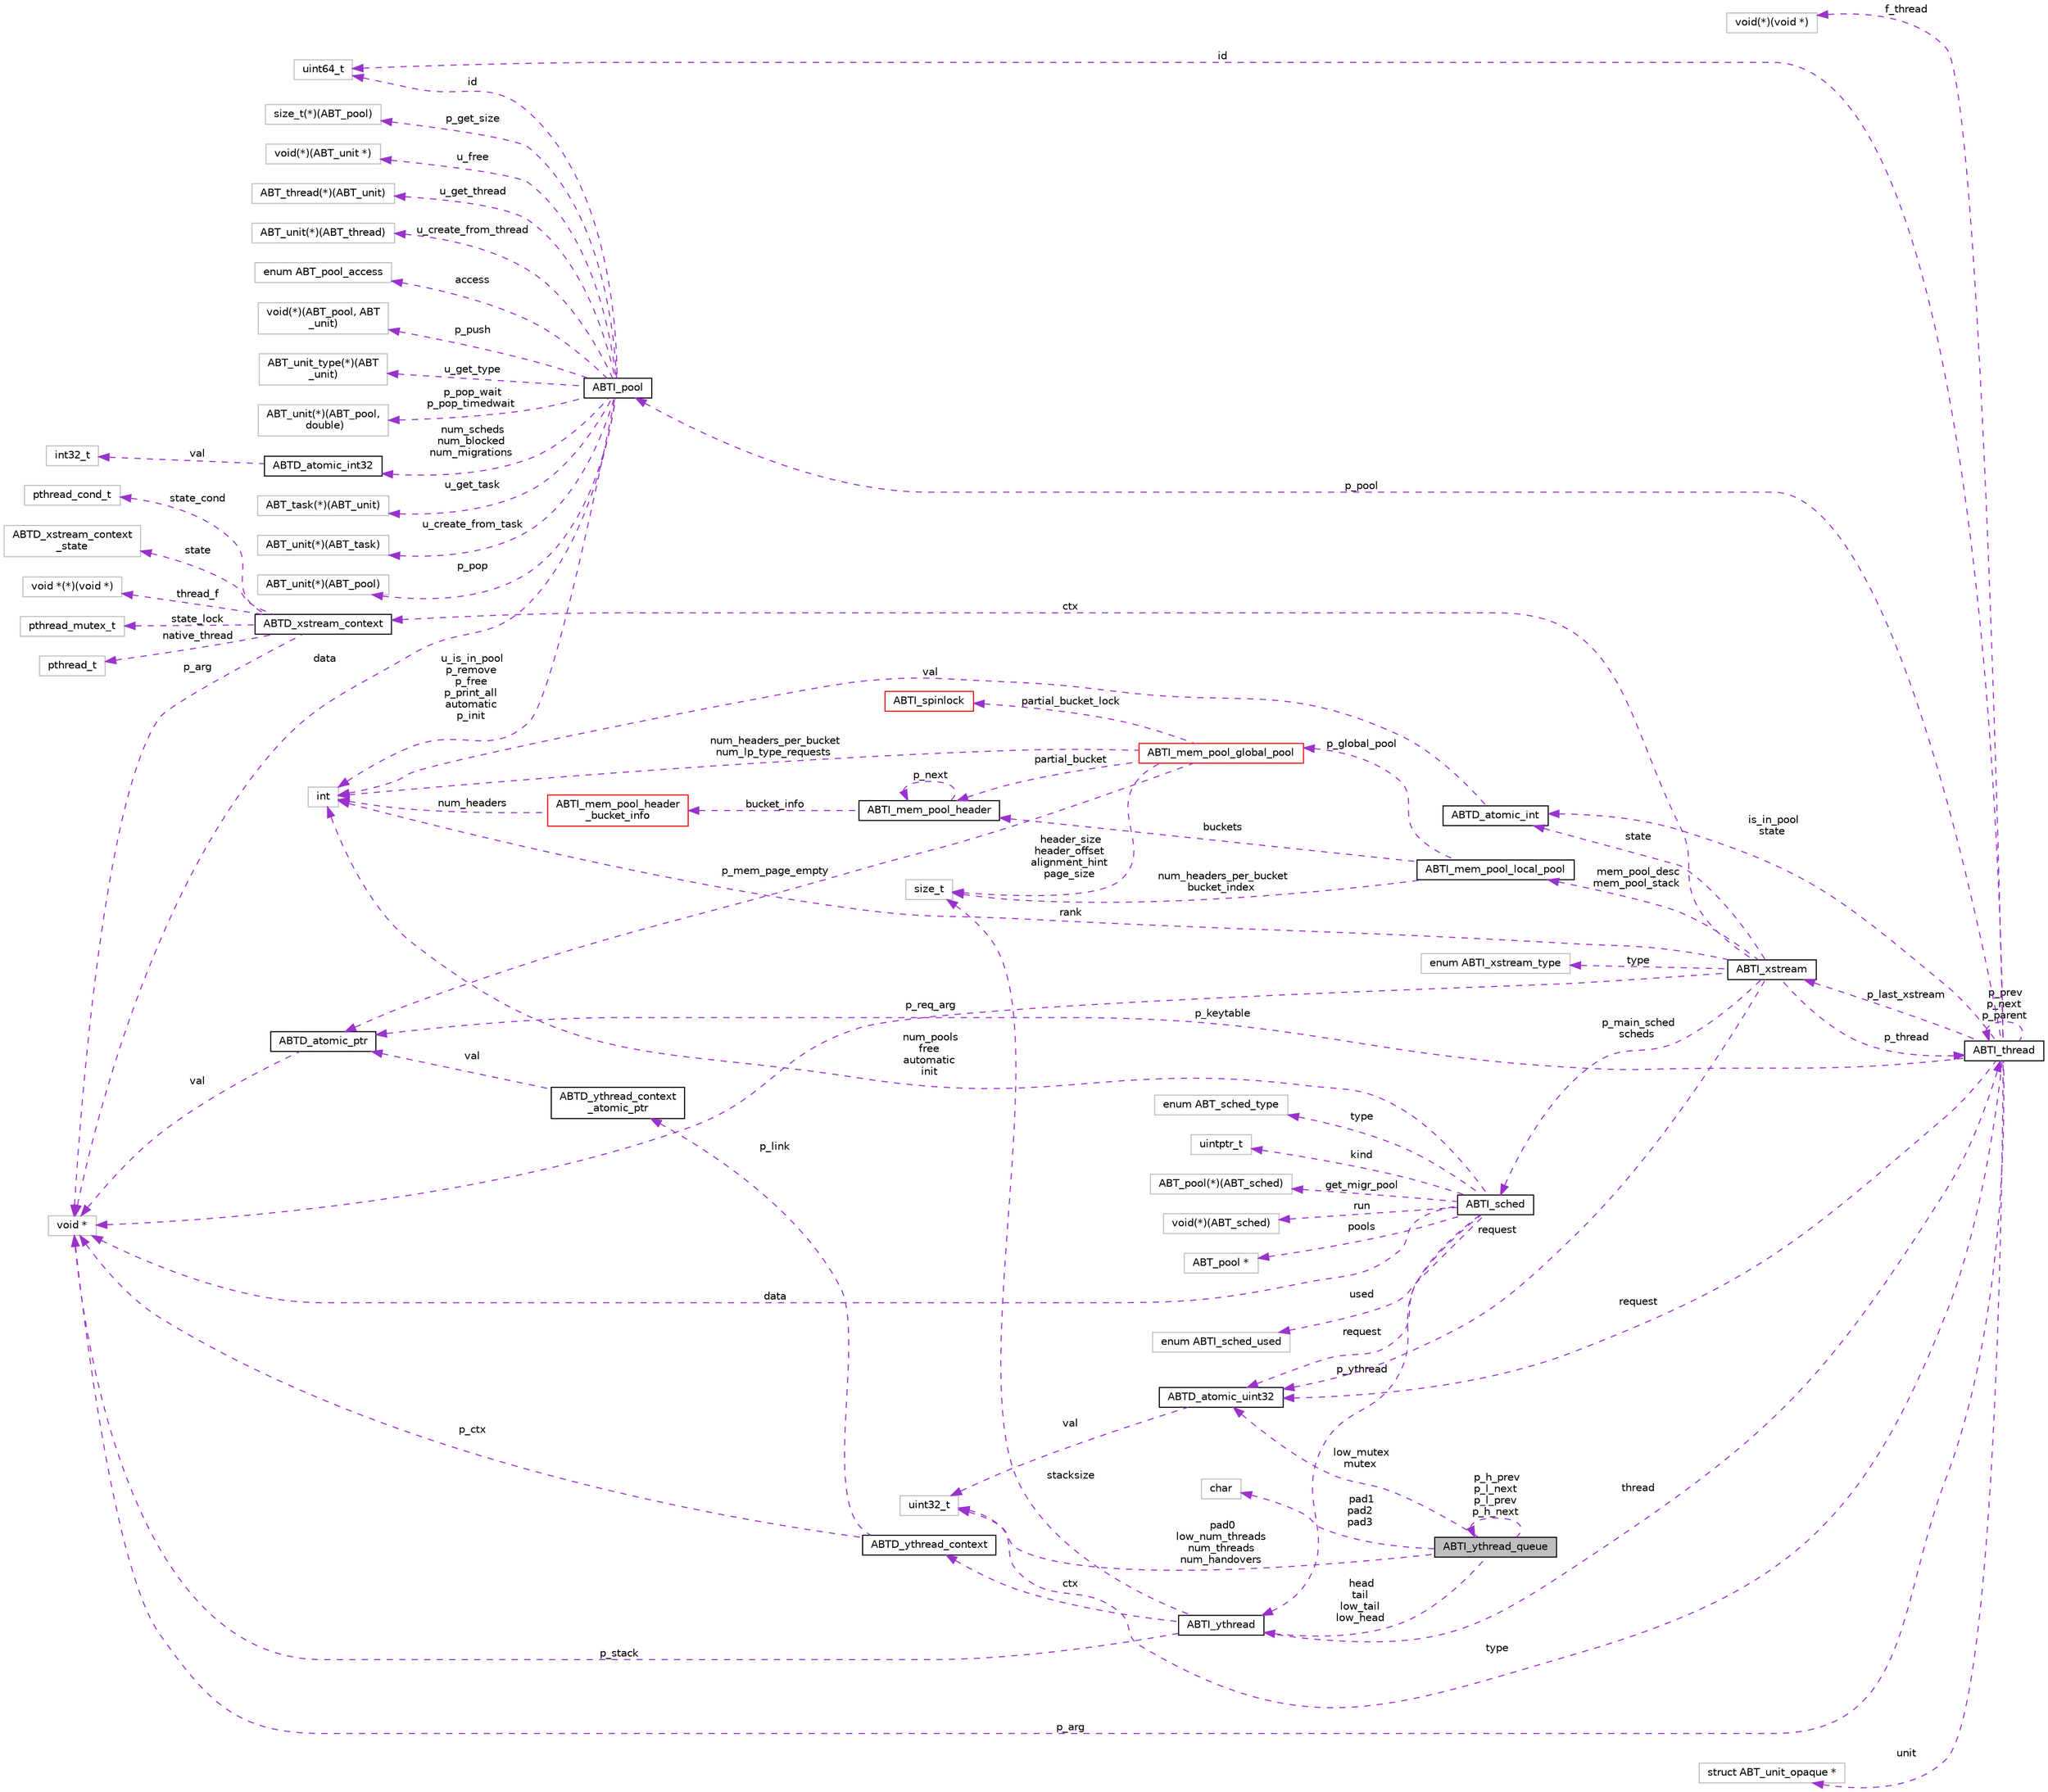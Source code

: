 digraph "ABTI_ythread_queue"
{
  edge [fontname="Helvetica",fontsize="10",labelfontname="Helvetica",labelfontsize="10"];
  node [fontname="Helvetica",fontsize="10",shape=record];
  rankdir="LR";
  Node1 [label="ABTI_ythread_queue",height=0.2,width=0.4,color="black", fillcolor="grey75", style="filled" fontcolor="black"];
  Node2 -> Node1 [dir="back",color="darkorchid3",fontsize="10",style="dashed",label=" pad1\npad2\npad3" ,fontname="Helvetica"];
  Node2 [label="char",height=0.2,width=0.4,color="grey75", fillcolor="white", style="filled"];
  Node3 -> Node1 [dir="back",color="darkorchid3",fontsize="10",style="dashed",label=" head\ntail\nlow_tail\nlow_head" ,fontname="Helvetica"];
  Node3 [label="ABTI_ythread",height=0.2,width=0.4,color="black", fillcolor="white", style="filled",URL="$d5/d5f/structABTI__ythread.html"];
  Node4 -> Node3 [dir="back",color="darkorchid3",fontsize="10",style="dashed",label=" thread" ,fontname="Helvetica"];
  Node4 [label="ABTI_thread",height=0.2,width=0.4,color="black", fillcolor="white", style="filled",URL="$d3/d55/structABTI__thread.html"];
  Node5 -> Node4 [dir="back",color="darkorchid3",fontsize="10",style="dashed",label=" f_thread" ,fontname="Helvetica"];
  Node5 [label="void(*)(void *)",height=0.2,width=0.4,color="grey75", fillcolor="white", style="filled"];
  Node6 -> Node4 [dir="back",color="darkorchid3",fontsize="10",style="dashed",label=" id" ,fontname="Helvetica"];
  Node6 [label="uint64_t",height=0.2,width=0.4,color="grey75", fillcolor="white", style="filled"];
  Node4 -> Node4 [dir="back",color="darkorchid3",fontsize="10",style="dashed",label=" p_prev\np_next\np_parent" ,fontname="Helvetica"];
  Node7 -> Node4 [dir="back",color="darkorchid3",fontsize="10",style="dashed",label=" p_pool" ,fontname="Helvetica"];
  Node7 [label="ABTI_pool",height=0.2,width=0.4,color="black", fillcolor="white", style="filled",URL="$df/d65/structABTI__pool.html"];
  Node8 -> Node7 [dir="back",color="darkorchid3",fontsize="10",style="dashed",label=" p_get_size" ,fontname="Helvetica"];
  Node8 [label="size_t(*)(ABT_pool)",height=0.2,width=0.4,color="grey75", fillcolor="white", style="filled"];
  Node9 -> Node7 [dir="back",color="darkorchid3",fontsize="10",style="dashed",label=" u_free" ,fontname="Helvetica"];
  Node9 [label="void(*)(ABT_unit *)",height=0.2,width=0.4,color="grey75", fillcolor="white", style="filled"];
  Node10 -> Node7 [dir="back",color="darkorchid3",fontsize="10",style="dashed",label=" u_get_thread" ,fontname="Helvetica"];
  Node10 [label="ABT_thread(*)(ABT_unit)",height=0.2,width=0.4,color="grey75", fillcolor="white", style="filled"];
  Node11 -> Node7 [dir="back",color="darkorchid3",fontsize="10",style="dashed",label=" u_create_from_thread" ,fontname="Helvetica"];
  Node11 [label="ABT_unit(*)(ABT_thread)",height=0.2,width=0.4,color="grey75", fillcolor="white", style="filled"];
  Node6 -> Node7 [dir="back",color="darkorchid3",fontsize="10",style="dashed",label=" id" ,fontname="Helvetica"];
  Node12 -> Node7 [dir="back",color="darkorchid3",fontsize="10",style="dashed",label=" access" ,fontname="Helvetica"];
  Node12 [label="enum ABT_pool_access",height=0.2,width=0.4,color="grey75", fillcolor="white", style="filled"];
  Node13 -> Node7 [dir="back",color="darkorchid3",fontsize="10",style="dashed",label=" p_push" ,fontname="Helvetica"];
  Node13 [label="void(*)(ABT_pool, ABT\l_unit)",height=0.2,width=0.4,color="grey75", fillcolor="white", style="filled"];
  Node14 -> Node7 [dir="back",color="darkorchid3",fontsize="10",style="dashed",label=" u_get_type" ,fontname="Helvetica"];
  Node14 [label="ABT_unit_type(*)(ABT\l_unit)",height=0.2,width=0.4,color="grey75", fillcolor="white", style="filled"];
  Node15 -> Node7 [dir="back",color="darkorchid3",fontsize="10",style="dashed",label=" p_pop_wait\np_pop_timedwait" ,fontname="Helvetica"];
  Node15 [label="ABT_unit(*)(ABT_pool,\l double)",height=0.2,width=0.4,color="grey75", fillcolor="white", style="filled"];
  Node16 -> Node7 [dir="back",color="darkorchid3",fontsize="10",style="dashed",label=" u_is_in_pool\np_remove\np_free\np_print_all\nautomatic\np_init" ,fontname="Helvetica"];
  Node16 [label="int",height=0.2,width=0.4,color="grey75", fillcolor="white", style="filled"];
  Node17 -> Node7 [dir="back",color="darkorchid3",fontsize="10",style="dashed",label=" num_scheds\nnum_blocked\nnum_migrations" ,fontname="Helvetica"];
  Node17 [label="ABTD_atomic_int32",height=0.2,width=0.4,color="black", fillcolor="white", style="filled",URL="$db/d9a/structABTD__atomic__int32.html"];
  Node18 -> Node17 [dir="back",color="darkorchid3",fontsize="10",style="dashed",label=" val" ,fontname="Helvetica"];
  Node18 [label="int32_t",height=0.2,width=0.4,color="grey75", fillcolor="white", style="filled"];
  Node19 -> Node7 [dir="back",color="darkorchid3",fontsize="10",style="dashed",label=" u_get_task" ,fontname="Helvetica"];
  Node19 [label="ABT_task(*)(ABT_unit)",height=0.2,width=0.4,color="grey75", fillcolor="white", style="filled"];
  Node20 -> Node7 [dir="back",color="darkorchid3",fontsize="10",style="dashed",label=" u_create_from_task" ,fontname="Helvetica"];
  Node20 [label="ABT_unit(*)(ABT_task)",height=0.2,width=0.4,color="grey75", fillcolor="white", style="filled"];
  Node21 -> Node7 [dir="back",color="darkorchid3",fontsize="10",style="dashed",label=" p_pop" ,fontname="Helvetica"];
  Node21 [label="ABT_unit(*)(ABT_pool)",height=0.2,width=0.4,color="grey75", fillcolor="white", style="filled"];
  Node22 -> Node7 [dir="back",color="darkorchid3",fontsize="10",style="dashed",label=" data" ,fontname="Helvetica"];
  Node22 [label="void *",height=0.2,width=0.4,color="grey75", fillcolor="white", style="filled"];
  Node23 -> Node4 [dir="back",color="darkorchid3",fontsize="10",style="dashed",label=" p_last_xstream" ,fontname="Helvetica"];
  Node23 [label="ABTI_xstream",height=0.2,width=0.4,color="black", fillcolor="white", style="filled",URL="$dc/d3f/structABTI__xstream.html"];
  Node24 -> Node23 [dir="back",color="darkorchid3",fontsize="10",style="dashed",label=" ctx" ,fontname="Helvetica"];
  Node24 [label="ABTD_xstream_context",height=0.2,width=0.4,color="black", fillcolor="white", style="filled",URL="$df/dec/structABTD__xstream__context.html"];
  Node25 -> Node24 [dir="back",color="darkorchid3",fontsize="10",style="dashed",label=" state" ,fontname="Helvetica"];
  Node25 [label="ABTD_xstream_context\l_state",height=0.2,width=0.4,color="grey75", fillcolor="white", style="filled"];
  Node26 -> Node24 [dir="back",color="darkorchid3",fontsize="10",style="dashed",label=" thread_f" ,fontname="Helvetica"];
  Node26 [label="void *(*)(void *)",height=0.2,width=0.4,color="grey75", fillcolor="white", style="filled"];
  Node27 -> Node24 [dir="back",color="darkorchid3",fontsize="10",style="dashed",label=" state_lock" ,fontname="Helvetica"];
  Node27 [label="pthread_mutex_t",height=0.2,width=0.4,color="grey75", fillcolor="white", style="filled"];
  Node28 -> Node24 [dir="back",color="darkorchid3",fontsize="10",style="dashed",label=" native_thread" ,fontname="Helvetica"];
  Node28 [label="pthread_t",height=0.2,width=0.4,color="grey75", fillcolor="white", style="filled"];
  Node29 -> Node24 [dir="back",color="darkorchid3",fontsize="10",style="dashed",label=" state_cond" ,fontname="Helvetica"];
  Node29 [label="pthread_cond_t",height=0.2,width=0.4,color="grey75", fillcolor="white", style="filled"];
  Node22 -> Node24 [dir="back",color="darkorchid3",fontsize="10",style="dashed",label=" p_arg" ,fontname="Helvetica"];
  Node4 -> Node23 [dir="back",color="darkorchid3",fontsize="10",style="dashed",label=" p_thread" ,fontname="Helvetica"];
  Node30 -> Node23 [dir="back",color="darkorchid3",fontsize="10",style="dashed",label=" p_main_sched\nscheds" ,fontname="Helvetica"];
  Node30 [label="ABTI_sched",height=0.2,width=0.4,color="black", fillcolor="white", style="filled",URL="$d0/dd5/structABTI__sched.html"];
  Node31 -> Node30 [dir="back",color="darkorchid3",fontsize="10",style="dashed",label=" get_migr_pool" ,fontname="Helvetica"];
  Node31 [label="ABT_pool(*)(ABT_sched)",height=0.2,width=0.4,color="grey75", fillcolor="white", style="filled"];
  Node3 -> Node30 [dir="back",color="darkorchid3",fontsize="10",style="dashed",label=" p_ythread" ,fontname="Helvetica"];
  Node16 -> Node30 [dir="back",color="darkorchid3",fontsize="10",style="dashed",label=" num_pools\nfree\nautomatic\ninit" ,fontname="Helvetica"];
  Node32 -> Node30 [dir="back",color="darkorchid3",fontsize="10",style="dashed",label=" run" ,fontname="Helvetica"];
  Node32 [label="void(*)(ABT_sched)",height=0.2,width=0.4,color="grey75", fillcolor="white", style="filled"];
  Node33 -> Node30 [dir="back",color="darkorchid3",fontsize="10",style="dashed",label=" pools" ,fontname="Helvetica"];
  Node33 [label="ABT_pool *",height=0.2,width=0.4,color="grey75", fillcolor="white", style="filled"];
  Node34 -> Node30 [dir="back",color="darkorchid3",fontsize="10",style="dashed",label=" request" ,fontname="Helvetica"];
  Node34 [label="ABTD_atomic_uint32",height=0.2,width=0.4,color="black", fillcolor="white", style="filled",URL="$db/df7/structABTD__atomic__uint32.html"];
  Node35 -> Node34 [dir="back",color="darkorchid3",fontsize="10",style="dashed",label=" val" ,fontname="Helvetica"];
  Node35 [label="uint32_t",height=0.2,width=0.4,color="grey75", fillcolor="white", style="filled"];
  Node36 -> Node30 [dir="back",color="darkorchid3",fontsize="10",style="dashed",label=" used" ,fontname="Helvetica"];
  Node36 [label="enum ABTI_sched_used",height=0.2,width=0.4,color="grey75", fillcolor="white", style="filled"];
  Node22 -> Node30 [dir="back",color="darkorchid3",fontsize="10",style="dashed",label=" data" ,fontname="Helvetica"];
  Node37 -> Node30 [dir="back",color="darkorchid3",fontsize="10",style="dashed",label=" type" ,fontname="Helvetica"];
  Node37 [label="enum ABT_sched_type",height=0.2,width=0.4,color="grey75", fillcolor="white", style="filled"];
  Node38 -> Node30 [dir="back",color="darkorchid3",fontsize="10",style="dashed",label=" kind" ,fontname="Helvetica"];
  Node38 [label="uintptr_t",height=0.2,width=0.4,color="grey75", fillcolor="white", style="filled"];
  Node39 -> Node23 [dir="back",color="darkorchid3",fontsize="10",style="dashed",label=" type" ,fontname="Helvetica"];
  Node39 [label="enum ABTI_xstream_type",height=0.2,width=0.4,color="grey75", fillcolor="white", style="filled"];
  Node40 -> Node23 [dir="back",color="darkorchid3",fontsize="10",style="dashed",label=" state" ,fontname="Helvetica"];
  Node40 [label="ABTD_atomic_int",height=0.2,width=0.4,color="black", fillcolor="white", style="filled",URL="$d5/df5/structABTD__atomic__int.html"];
  Node16 -> Node40 [dir="back",color="darkorchid3",fontsize="10",style="dashed",label=" val" ,fontname="Helvetica"];
  Node16 -> Node23 [dir="back",color="darkorchid3",fontsize="10",style="dashed",label=" rank" ,fontname="Helvetica"];
  Node41 -> Node23 [dir="back",color="darkorchid3",fontsize="10",style="dashed",label=" mem_pool_desc\nmem_pool_stack" ,fontname="Helvetica"];
  Node41 [label="ABTI_mem_pool_local_pool",height=0.2,width=0.4,color="black", fillcolor="white", style="filled",URL="$d6/d69/structABTI__mem__pool__local__pool.html"];
  Node42 -> Node41 [dir="back",color="darkorchid3",fontsize="10",style="dashed",label=" num_headers_per_bucket\nbucket_index" ,fontname="Helvetica"];
  Node42 [label="size_t",height=0.2,width=0.4,color="grey75", fillcolor="white", style="filled"];
  Node43 -> Node41 [dir="back",color="darkorchid3",fontsize="10",style="dashed",label=" buckets" ,fontname="Helvetica"];
  Node43 [label="ABTI_mem_pool_header",height=0.2,width=0.4,color="black", fillcolor="white", style="filled",URL="$de/d24/structABTI__mem__pool__header.html"];
  Node44 -> Node43 [dir="back",color="darkorchid3",fontsize="10",style="dashed",label=" bucket_info" ,fontname="Helvetica"];
  Node44 [label="ABTI_mem_pool_header\l_bucket_info",height=0.2,width=0.4,color="red", fillcolor="white", style="filled",URL="$d5/d6c/unionABTI__mem__pool__header__bucket__info.html"];
  Node16 -> Node44 [dir="back",color="darkorchid3",fontsize="10",style="dashed",label=" num_headers" ,fontname="Helvetica"];
  Node43 -> Node43 [dir="back",color="darkorchid3",fontsize="10",style="dashed",label=" p_next" ,fontname="Helvetica"];
  Node45 -> Node41 [dir="back",color="darkorchid3",fontsize="10",style="dashed",label=" p_global_pool" ,fontname="Helvetica"];
  Node45 [label="ABTI_mem_pool_global_pool",height=0.2,width=0.4,color="red", fillcolor="white", style="filled",URL="$d7/de4/structABTI__mem__pool__global__pool.html"];
  Node46 -> Node45 [dir="back",color="darkorchid3",fontsize="10",style="dashed",label=" partial_bucket_lock" ,fontname="Helvetica"];
  Node46 [label="ABTI_spinlock",height=0.2,width=0.4,color="red", fillcolor="white", style="filled",URL="$dc/d81/structABTI__spinlock.html"];
  Node42 -> Node45 [dir="back",color="darkorchid3",fontsize="10",style="dashed",label=" header_size\nheader_offset\nalignment_hint\npage_size" ,fontname="Helvetica"];
  Node43 -> Node45 [dir="back",color="darkorchid3",fontsize="10",style="dashed",label=" partial_bucket" ,fontname="Helvetica"];
  Node16 -> Node45 [dir="back",color="darkorchid3",fontsize="10",style="dashed",label=" num_headers_per_bucket\nnum_lp_type_requests" ,fontname="Helvetica"];
  Node47 -> Node45 [dir="back",color="darkorchid3",fontsize="10",style="dashed",label=" p_mem_page_empty" ,fontname="Helvetica"];
  Node47 [label="ABTD_atomic_ptr",height=0.2,width=0.4,color="black", fillcolor="white", style="filled",URL="$df/d5b/structABTD__atomic__ptr.html"];
  Node22 -> Node47 [dir="back",color="darkorchid3",fontsize="10",style="dashed",label=" val" ,fontname="Helvetica"];
  Node34 -> Node23 [dir="back",color="darkorchid3",fontsize="10",style="dashed",label=" request" ,fontname="Helvetica"];
  Node22 -> Node23 [dir="back",color="darkorchid3",fontsize="10",style="dashed",label=" p_req_arg" ,fontname="Helvetica"];
  Node35 -> Node4 [dir="back",color="darkorchid3",fontsize="10",style="dashed",label=" type" ,fontname="Helvetica"];
  Node40 -> Node4 [dir="back",color="darkorchid3",fontsize="10",style="dashed",label=" is_in_pool\nstate" ,fontname="Helvetica"];
  Node47 -> Node4 [dir="back",color="darkorchid3",fontsize="10",style="dashed",label=" p_keytable" ,fontname="Helvetica"];
  Node34 -> Node4 [dir="back",color="darkorchid3",fontsize="10",style="dashed",label=" request" ,fontname="Helvetica"];
  Node22 -> Node4 [dir="back",color="darkorchid3",fontsize="10",style="dashed",label=" p_arg" ,fontname="Helvetica"];
  Node48 -> Node4 [dir="back",color="darkorchid3",fontsize="10",style="dashed",label=" unit" ,fontname="Helvetica"];
  Node48 [label="struct ABT_unit_opaque *",height=0.2,width=0.4,color="grey75", fillcolor="white", style="filled"];
  Node42 -> Node3 [dir="back",color="darkorchid3",fontsize="10",style="dashed",label=" stacksize" ,fontname="Helvetica"];
  Node49 -> Node3 [dir="back",color="darkorchid3",fontsize="10",style="dashed",label=" ctx" ,fontname="Helvetica"];
  Node49 [label="ABTD_ythread_context",height=0.2,width=0.4,color="black", fillcolor="white", style="filled",URL="$d8/df3/structABTD__ythread__context.html"];
  Node50 -> Node49 [dir="back",color="darkorchid3",fontsize="10",style="dashed",label=" p_link" ,fontname="Helvetica"];
  Node50 [label="ABTD_ythread_context\l_atomic_ptr",height=0.2,width=0.4,color="black", fillcolor="white", style="filled",URL="$d6/dfc/structABTD__ythread__context__atomic__ptr.html"];
  Node47 -> Node50 [dir="back",color="darkorchid3",fontsize="10",style="dashed",label=" val" ,fontname="Helvetica"];
  Node22 -> Node49 [dir="back",color="darkorchid3",fontsize="10",style="dashed",label=" p_ctx" ,fontname="Helvetica"];
  Node22 -> Node3 [dir="back",color="darkorchid3",fontsize="10",style="dashed",label=" p_stack" ,fontname="Helvetica"];
  Node35 -> Node1 [dir="back",color="darkorchid3",fontsize="10",style="dashed",label=" pad0\nlow_num_threads\nnum_threads\nnum_handovers" ,fontname="Helvetica"];
  Node34 -> Node1 [dir="back",color="darkorchid3",fontsize="10",style="dashed",label=" low_mutex\nmutex" ,fontname="Helvetica"];
  Node1 -> Node1 [dir="back",color="darkorchid3",fontsize="10",style="dashed",label=" p_h_prev\np_l_next\np_l_prev\np_h_next" ,fontname="Helvetica"];
}
